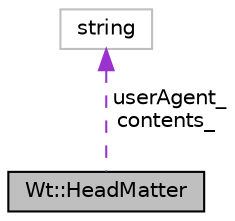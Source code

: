 digraph "Wt::HeadMatter"
{
 // LATEX_PDF_SIZE
  edge [fontname="Helvetica",fontsize="10",labelfontname="Helvetica",labelfontsize="10"];
  node [fontname="Helvetica",fontsize="10",shape=record];
  Node1 [label="Wt::HeadMatter",height=0.2,width=0.4,color="black", fillcolor="grey75", style="filled", fontcolor="black",tooltip=" "];
  Node2 -> Node1 [dir="back",color="darkorchid3",fontsize="10",style="dashed",label=" userAgent_\ncontents_" ];
  Node2 [label="string",height=0.2,width=0.4,color="grey75", fillcolor="white", style="filled",tooltip=" "];
}
